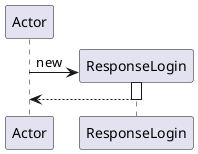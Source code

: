 @startuml
participant Actor
create ResponseLogin
Actor -> ResponseLogin : new
activate ResponseLogin
return
@enduml